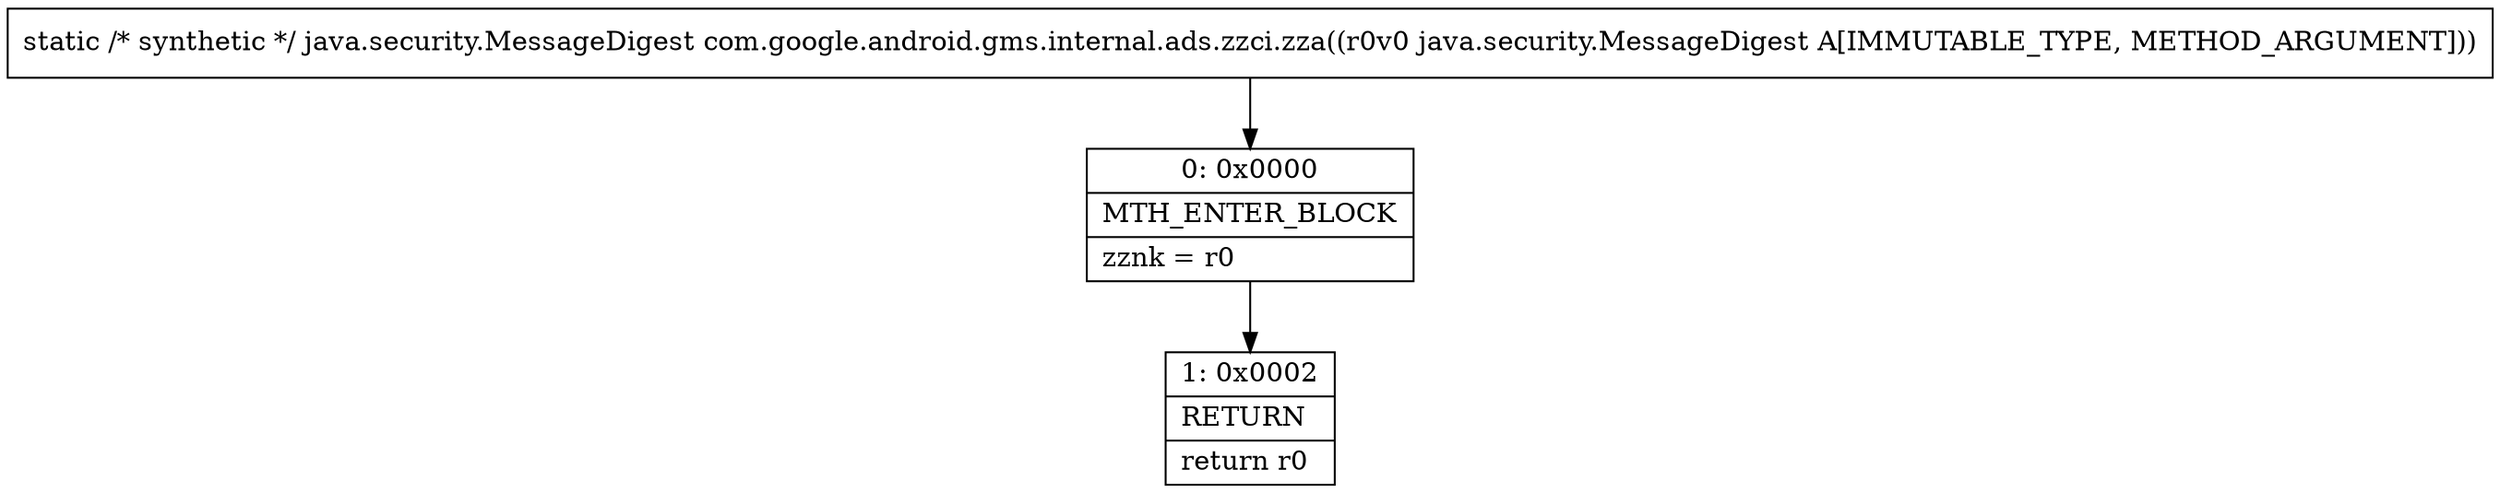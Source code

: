 digraph "CFG forcom.google.android.gms.internal.ads.zzci.zza(Ljava\/security\/MessageDigest;)Ljava\/security\/MessageDigest;" {
Node_0 [shape=record,label="{0\:\ 0x0000|MTH_ENTER_BLOCK\l|zznk = r0\l}"];
Node_1 [shape=record,label="{1\:\ 0x0002|RETURN\l|return r0\l}"];
MethodNode[shape=record,label="{static \/* synthetic *\/ java.security.MessageDigest com.google.android.gms.internal.ads.zzci.zza((r0v0 java.security.MessageDigest A[IMMUTABLE_TYPE, METHOD_ARGUMENT])) }"];
MethodNode -> Node_0;
Node_0 -> Node_1;
}

